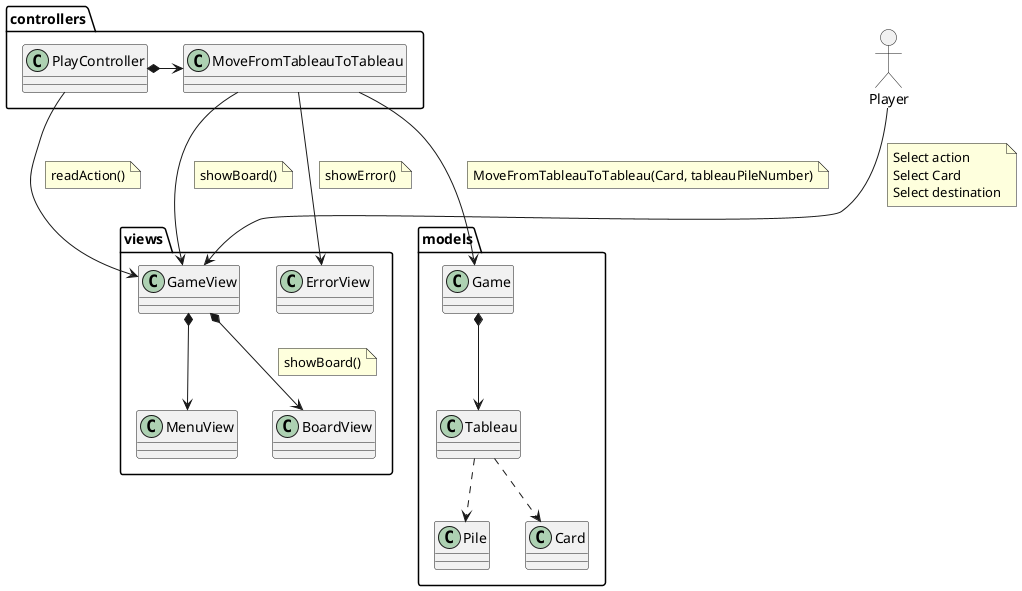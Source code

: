 @startuml UCAnalysis_MoveFromTableauToTableau

mix_actor Player

package views {
    class MenuView
    class ErrorView
    class GameView
    class BoardView

    GameView *--> BoardView
    note on link: showBoard()

    GameView *--> MenuView
}

package controllers {
    class PlayController
    class MoveFromTableauToTableau
    PlayController *-right-> MoveFromTableauToTableau
}

package models {
    class Game
    class Pile
    class Tableau
    Tableau ..> Pile
    Tableau ..> Card
    Game *-->Tableau
}

PlayController --> GameView
note on link: readAction()


Player -down-> GameView
note on link: Select action\
\nSelect Card\
\nSelect destination\

MoveFromTableauToTableau --> Game
note on link : MoveFromTableauToTableau(Card, tableauPileNumber)

MoveFromTableauToTableau --> ErrorView
note on link: showError()

MoveFromTableauToTableau --> GameView 
note on link: showBoard()

ErrorView -left[hidden]-> GameView

@enduml
